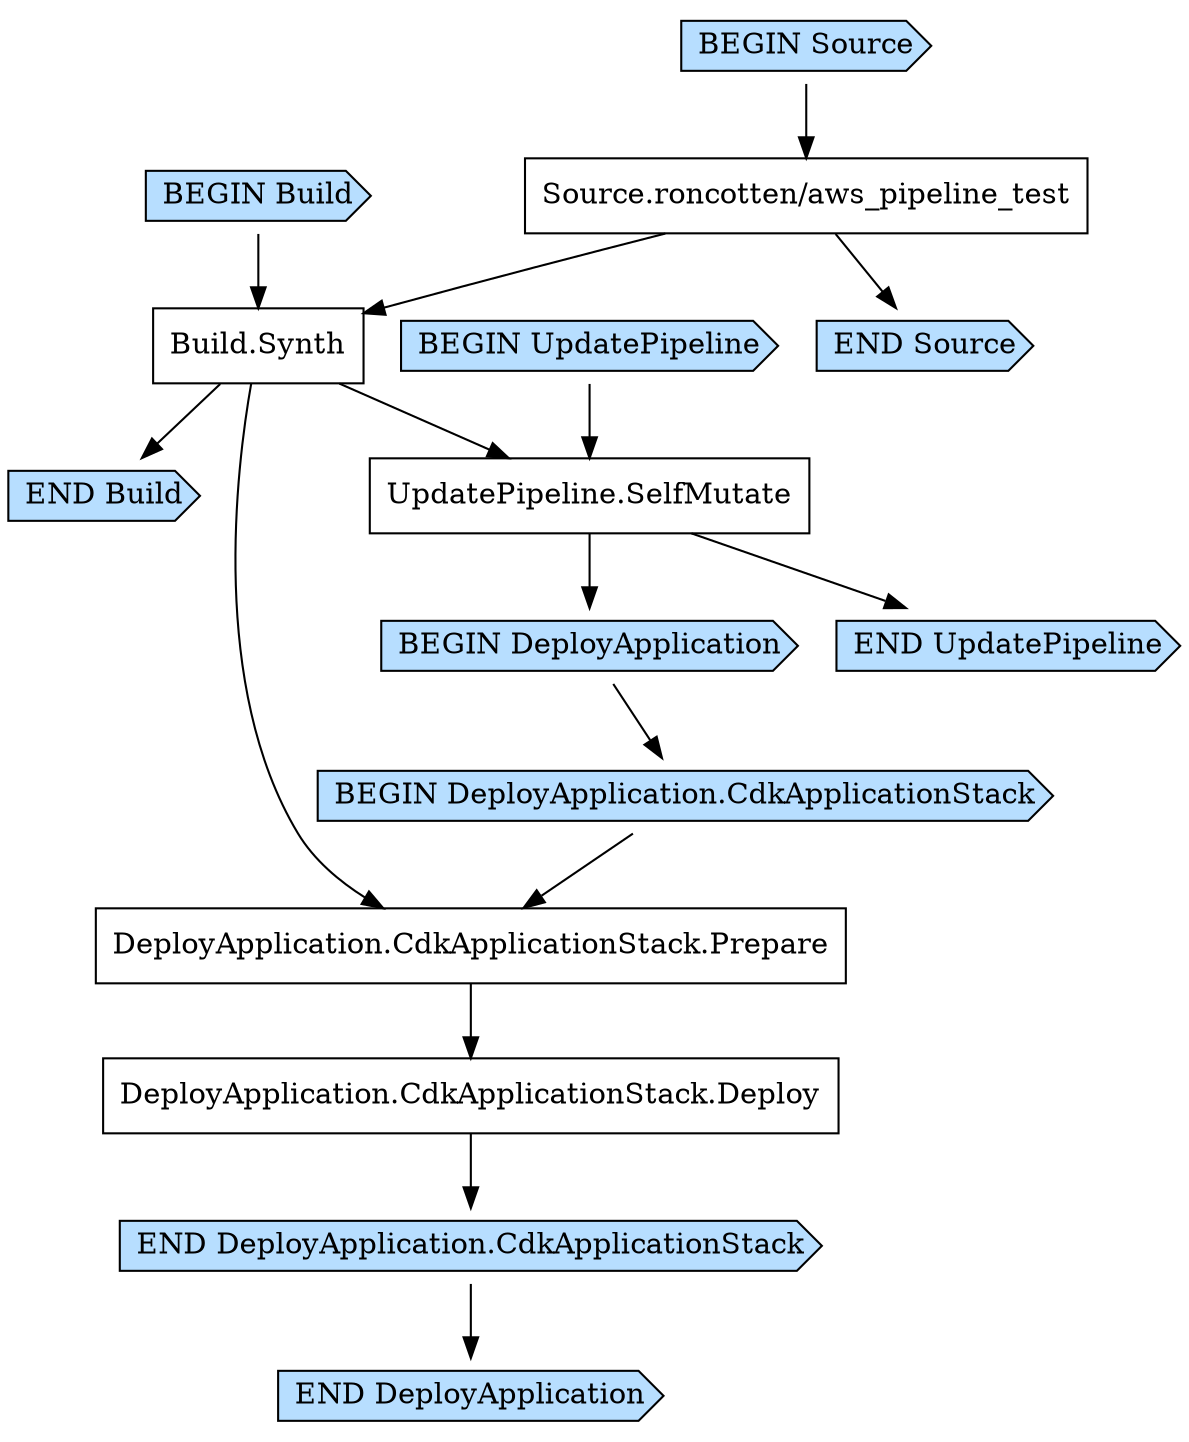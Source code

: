 digraph G {
  # Arrows represent an "unlocks" relationship (opposite of dependency). So chosen
  # because the layout looks more natural that way.
  # To represent subgraph dependencies, subgraphs are represented by BEGIN/END nodes.
  # To render: `dot -Tsvg cdkpipelineC3976E41.dot > graph.svg`, open in a browser.
  node [shape="box"];
"BEGIN Build" [shape="cds", style="filled", fillcolor="#b7deff"];
"END Build" [shape="cds", style="filled", fillcolor="#b7deff"];
"Build.Synth";
"Source.roncotten/aws_pipeline_test" -> "Build.Synth";
"BEGIN Build" -> "Build.Synth";
"Build.Synth" -> "END Build";
"BEGIN UpdatePipeline" [shape="cds", style="filled", fillcolor="#b7deff"];
"END UpdatePipeline" [shape="cds", style="filled", fillcolor="#b7deff"];
"UpdatePipeline.SelfMutate";
"Build.Synth" -> "UpdatePipeline.SelfMutate";
"BEGIN UpdatePipeline" -> "UpdatePipeline.SelfMutate";
"UpdatePipeline.SelfMutate" -> "END UpdatePipeline";
"BEGIN DeployApplication" [shape="cds", style="filled", fillcolor="#b7deff"];
"END DeployApplication" [shape="cds", style="filled", fillcolor="#b7deff"];
"UpdatePipeline.SelfMutate" -> "BEGIN DeployApplication";
"BEGIN DeployApplication.CdkApplicationStack" [shape="cds", style="filled", fillcolor="#b7deff"];
"END DeployApplication.CdkApplicationStack" [shape="cds", style="filled", fillcolor="#b7deff"];
"DeployApplication.CdkApplicationStack.Deploy";
"DeployApplication.CdkApplicationStack.Prepare" -> "DeployApplication.CdkApplicationStack.Deploy";
"DeployApplication.CdkApplicationStack.Prepare";
"Build.Synth" -> "DeployApplication.CdkApplicationStack.Prepare";
"BEGIN DeployApplication.CdkApplicationStack" -> "DeployApplication.CdkApplicationStack.Prepare";
"DeployApplication.CdkApplicationStack.Deploy" -> "END DeployApplication.CdkApplicationStack";
"BEGIN DeployApplication" -> "BEGIN DeployApplication.CdkApplicationStack";
"END DeployApplication.CdkApplicationStack" -> "END DeployApplication";
"BEGIN Source" [shape="cds", style="filled", fillcolor="#b7deff"];
"END Source" [shape="cds", style="filled", fillcolor="#b7deff"];
"Source.roncotten/aws_pipeline_test";
"BEGIN Source" -> "Source.roncotten/aws_pipeline_test";
"Source.roncotten/aws_pipeline_test" -> "END Source";
}